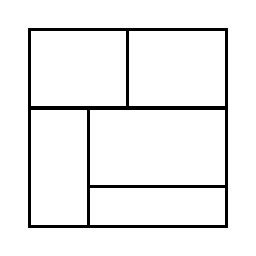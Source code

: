 \begin{tikzpicture}[very thick, scale=.5]
    \draw (0,3) rectangle (5/2,5);
    \draw (5/2,3) rectangle (5,5);
    \draw (0,0) rectangle (3/2,3);
    \draw (3/2,1) rectangle (5,3);
    \draw (3/2,0) rectangle (5,1);
\end{tikzpicture}
